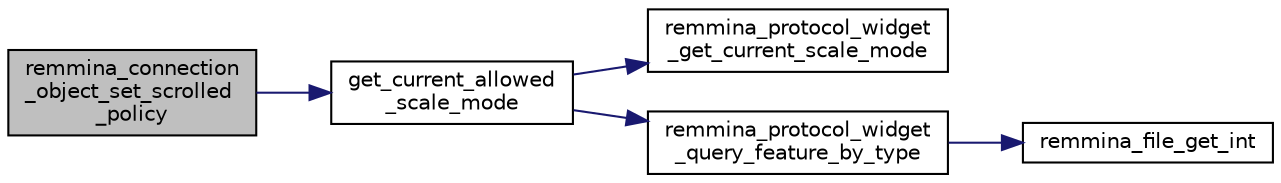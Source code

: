 digraph "remmina_connection_object_set_scrolled_policy"
{
  edge [fontname="Helvetica",fontsize="10",labelfontname="Helvetica",labelfontsize="10"];
  node [fontname="Helvetica",fontsize="10",shape=record];
  rankdir="LR";
  Node11858 [label="remmina_connection\l_object_set_scrolled\l_policy",height=0.2,width=0.4,color="black", fillcolor="grey75", style="filled", fontcolor="black"];
  Node11858 -> Node11859 [color="midnightblue",fontsize="10",style="solid",fontname="Helvetica"];
  Node11859 [label="get_current_allowed\l_scale_mode",height=0.2,width=0.4,color="black", fillcolor="white", style="filled",URL="$remmina__connection__window_8c.html#abbc84b2c450f62c288ff827c5d2c5cd2"];
  Node11859 -> Node11860 [color="midnightblue",fontsize="10",style="solid",fontname="Helvetica"];
  Node11860 [label="remmina_protocol_widget\l_get_current_scale_mode",height=0.2,width=0.4,color="black", fillcolor="white", style="filled",URL="$remmina__protocol__widget_8c.html#a5ec62969da54155e24edcb1d998f93f7"];
  Node11859 -> Node11861 [color="midnightblue",fontsize="10",style="solid",fontname="Helvetica"];
  Node11861 [label="remmina_protocol_widget\l_query_feature_by_type",height=0.2,width=0.4,color="black", fillcolor="white", style="filled",URL="$remmina__protocol__widget_8c.html#adbe15328275677cb38bd8c8a2d5e039d"];
  Node11861 -> Node11862 [color="midnightblue",fontsize="10",style="solid",fontname="Helvetica"];
  Node11862 [label="remmina_file_get_int",height=0.2,width=0.4,color="black", fillcolor="white", style="filled",URL="$remmina__file_8c.html#a4884356c195dcfb4ceacf641a1e74e66"];
}
